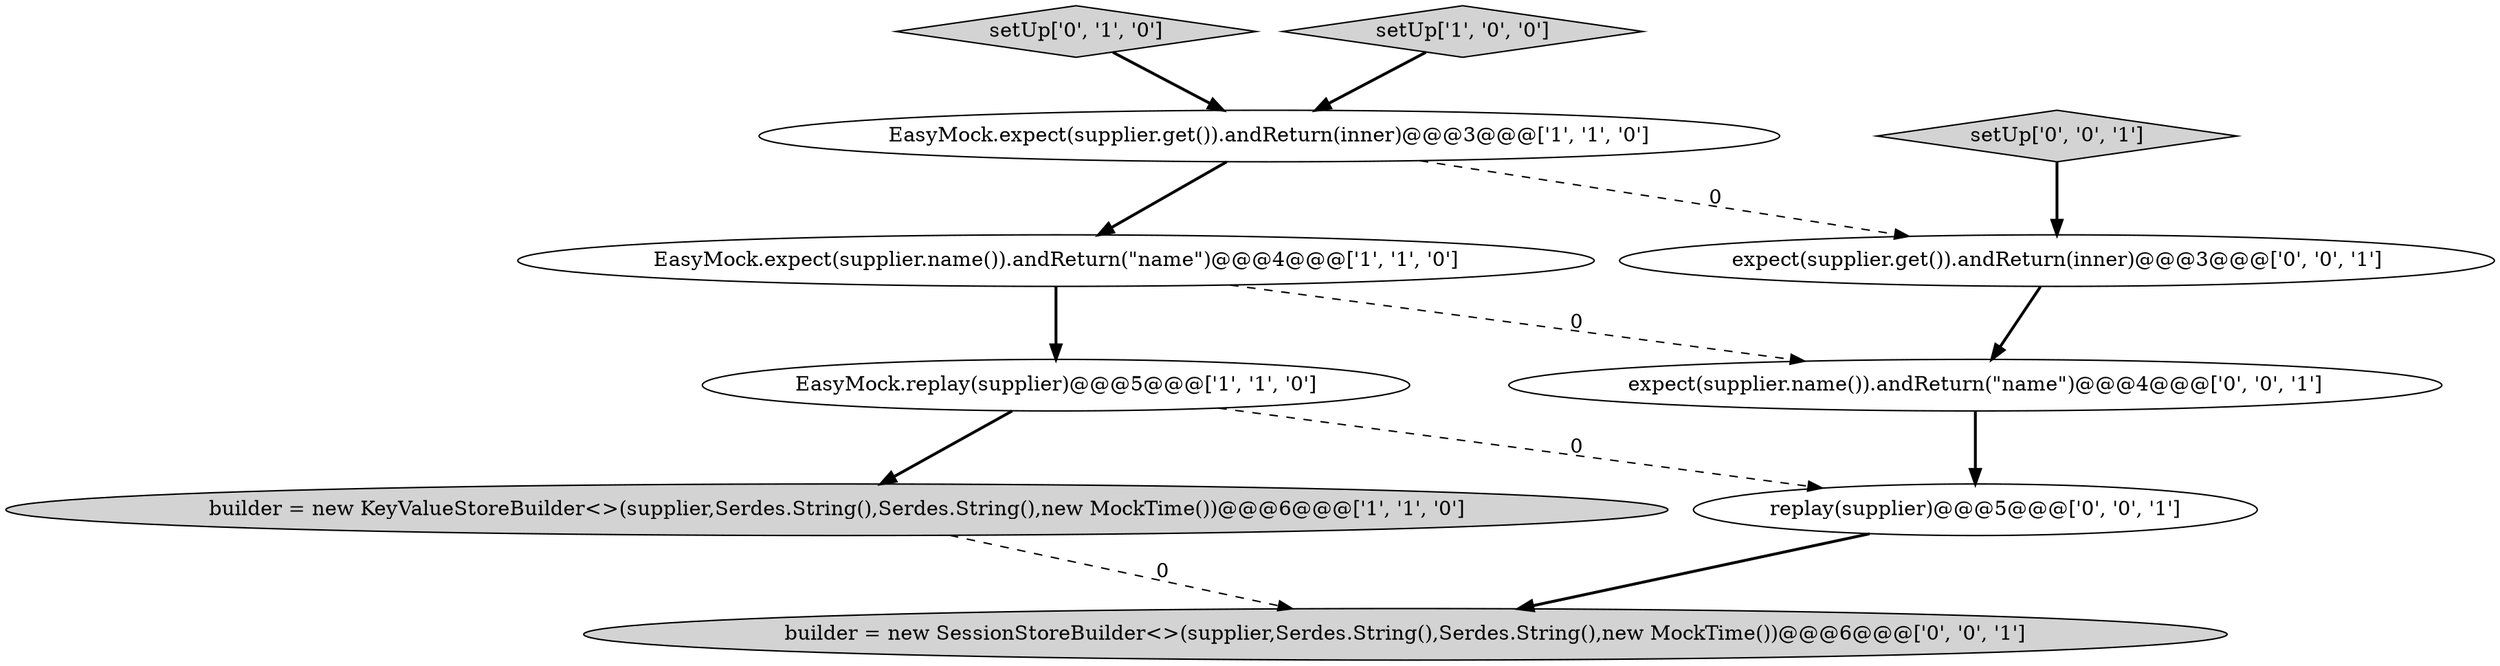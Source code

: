 digraph {
5 [style = filled, label = "setUp['0', '1', '0']", fillcolor = lightgray, shape = diamond image = "AAA0AAABBB2BBB"];
7 [style = filled, label = "builder = new SessionStoreBuilder<>(supplier,Serdes.String(),Serdes.String(),new MockTime())@@@6@@@['0', '0', '1']", fillcolor = lightgray, shape = ellipse image = "AAA0AAABBB3BBB"];
1 [style = filled, label = "builder = new KeyValueStoreBuilder<>(supplier,Serdes.String(),Serdes.String(),new MockTime())@@@6@@@['1', '1', '0']", fillcolor = lightgray, shape = ellipse image = "AAA0AAABBB1BBB"];
4 [style = filled, label = "EasyMock.expect(supplier.get()).andReturn(inner)@@@3@@@['1', '1', '0']", fillcolor = white, shape = ellipse image = "AAA0AAABBB1BBB"];
2 [style = filled, label = "setUp['1', '0', '0']", fillcolor = lightgray, shape = diamond image = "AAA0AAABBB1BBB"];
3 [style = filled, label = "EasyMock.expect(supplier.name()).andReturn(\"name\")@@@4@@@['1', '1', '0']", fillcolor = white, shape = ellipse image = "AAA0AAABBB1BBB"];
0 [style = filled, label = "EasyMock.replay(supplier)@@@5@@@['1', '1', '0']", fillcolor = white, shape = ellipse image = "AAA0AAABBB1BBB"];
6 [style = filled, label = "replay(supplier)@@@5@@@['0', '0', '1']", fillcolor = white, shape = ellipse image = "AAA0AAABBB3BBB"];
8 [style = filled, label = "expect(supplier.get()).andReturn(inner)@@@3@@@['0', '0', '1']", fillcolor = white, shape = ellipse image = "AAA0AAABBB3BBB"];
9 [style = filled, label = "expect(supplier.name()).andReturn(\"name\")@@@4@@@['0', '0', '1']", fillcolor = white, shape = ellipse image = "AAA0AAABBB3BBB"];
10 [style = filled, label = "setUp['0', '0', '1']", fillcolor = lightgray, shape = diamond image = "AAA0AAABBB3BBB"];
3->0 [style = bold, label=""];
4->3 [style = bold, label=""];
0->6 [style = dashed, label="0"];
1->7 [style = dashed, label="0"];
6->7 [style = bold, label=""];
10->8 [style = bold, label=""];
3->9 [style = dashed, label="0"];
2->4 [style = bold, label=""];
0->1 [style = bold, label=""];
5->4 [style = bold, label=""];
9->6 [style = bold, label=""];
4->8 [style = dashed, label="0"];
8->9 [style = bold, label=""];
}
